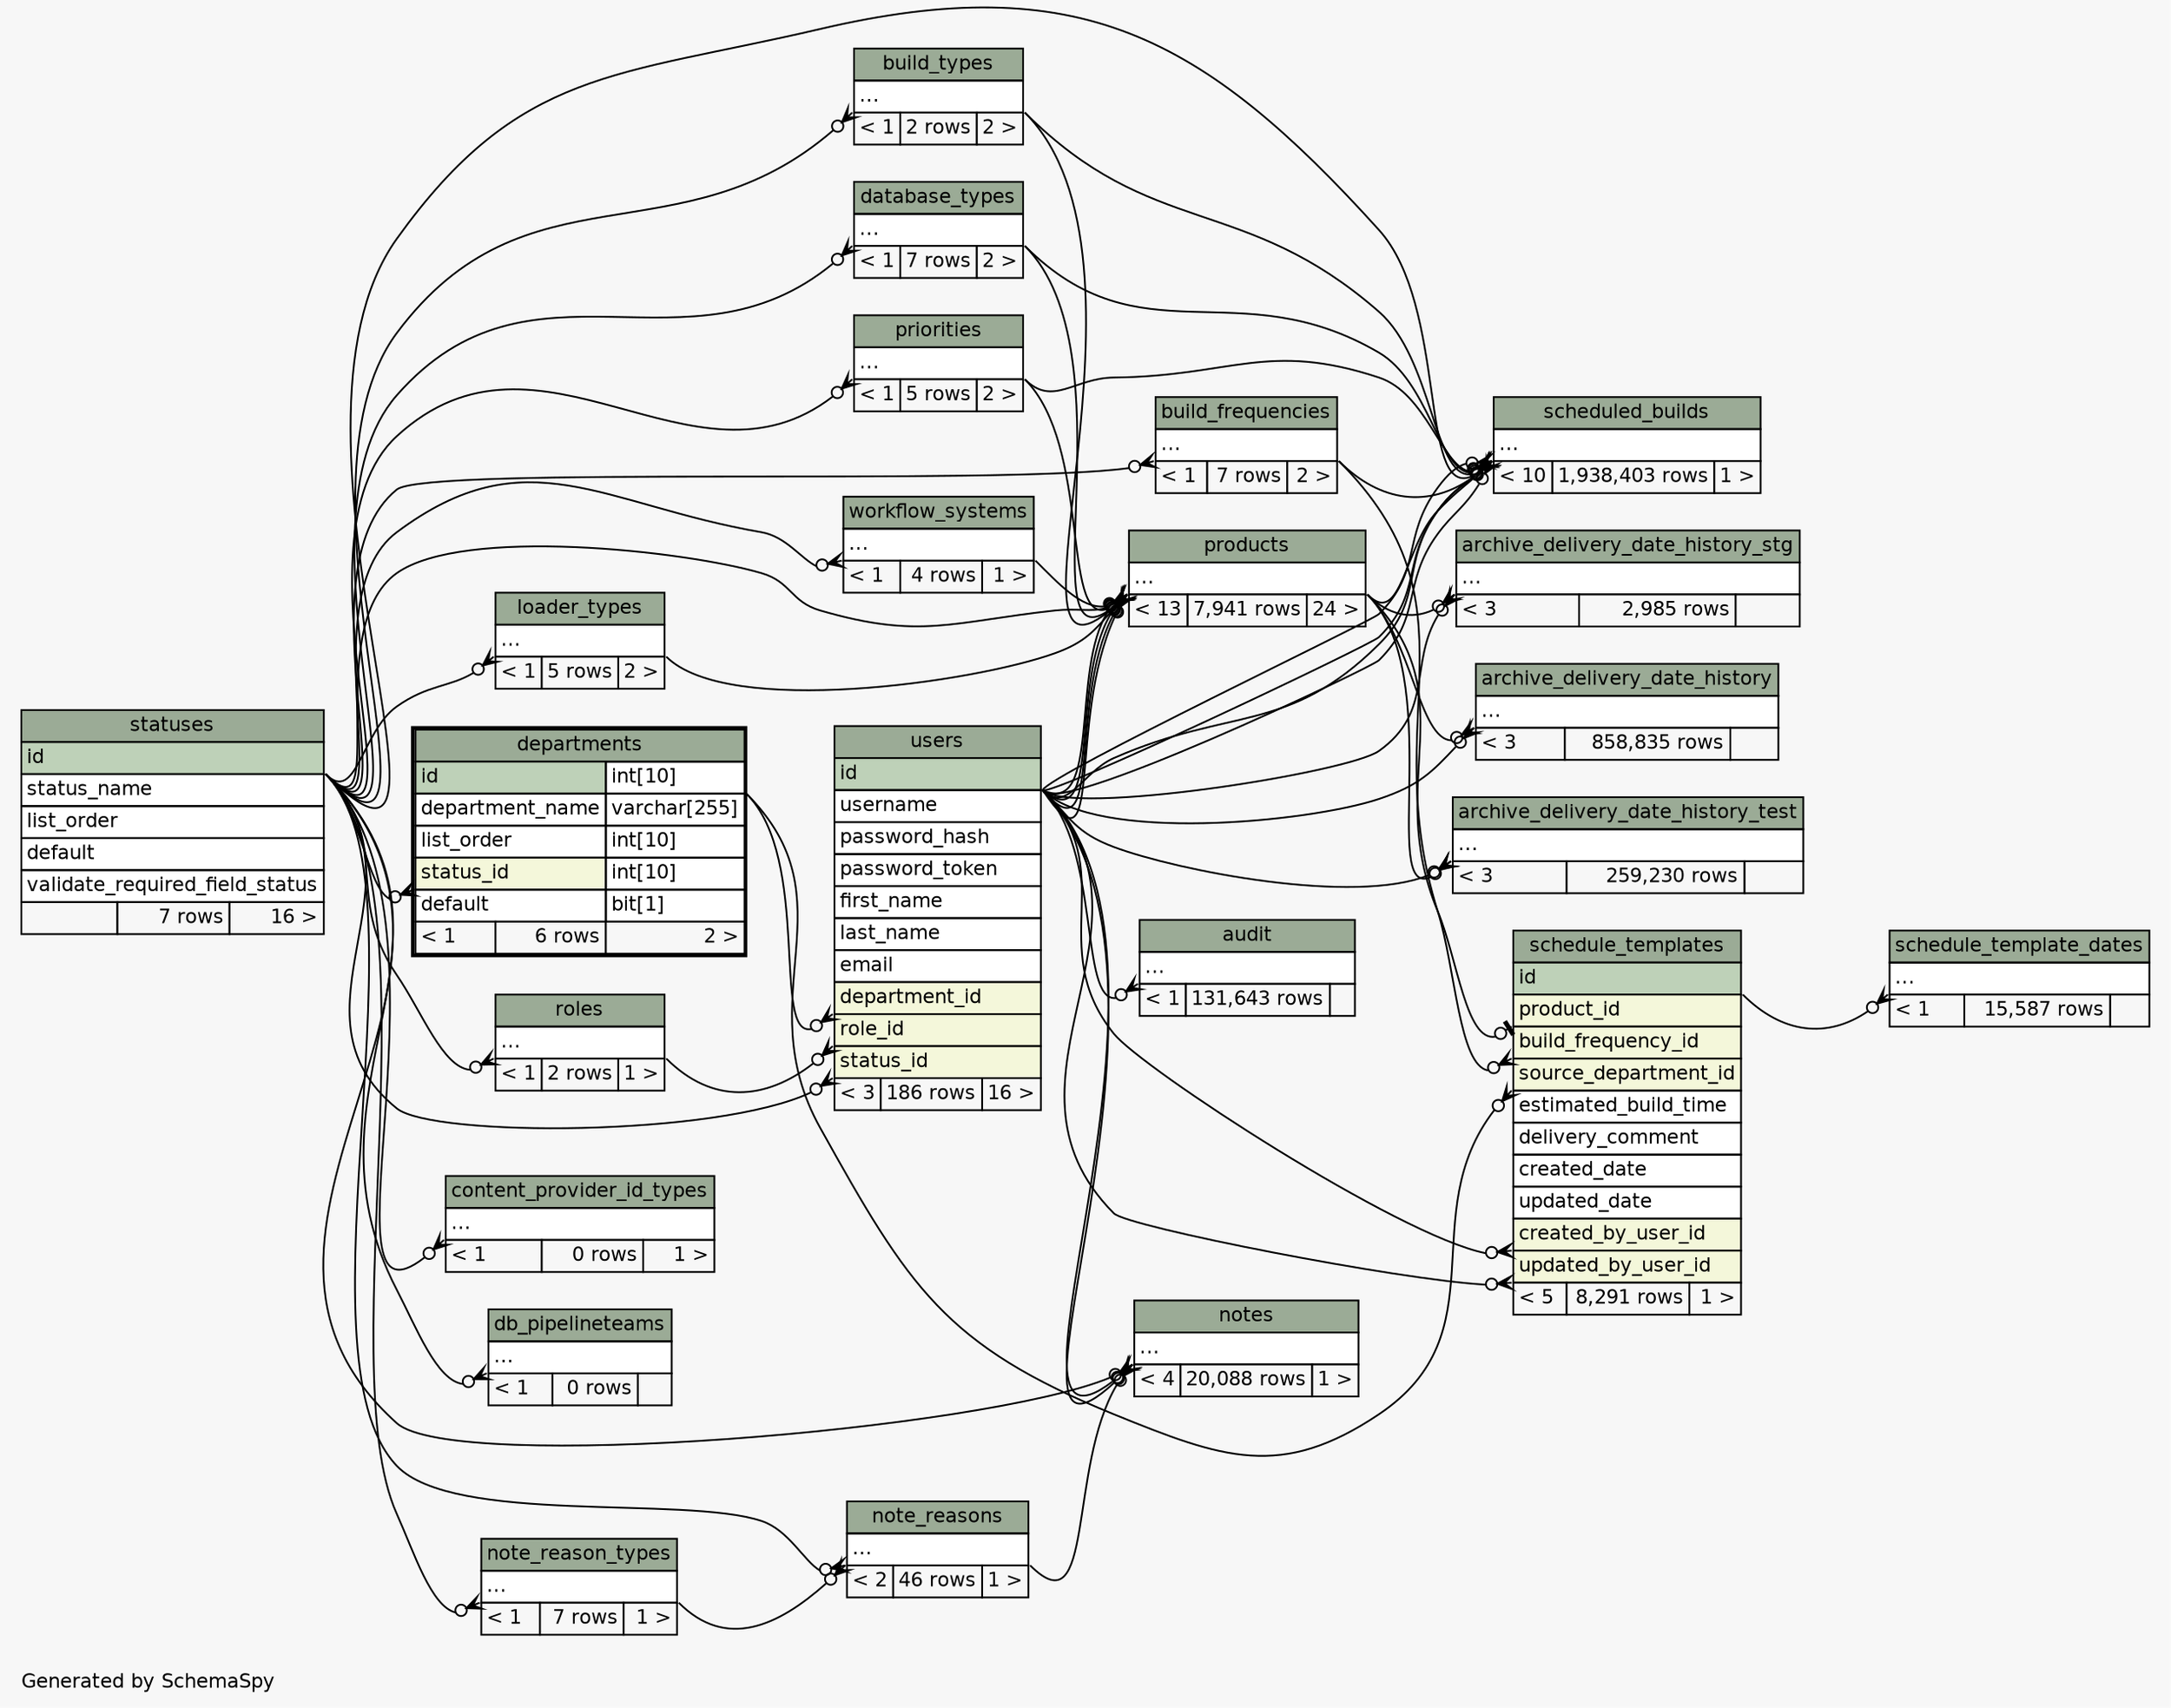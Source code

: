 // dot 2.2.1 on Windows 10 10.0
// SchemaSpy rev 590
digraph "twoDegreesRelationshipsDiagram" {
  graph [
    rankdir="RL"
    bgcolor="#f7f7f7"
    label="\nGenerated by SchemaSpy"
    labeljust="l"
    nodesep="0.18"
    ranksep="0.46"
    fontname="Helvetica"
    fontsize="11"
  ];
  node [
    fontname="Helvetica"
    fontsize="11"
    shape="plaintext"
  ];
  edge [
    arrowsize="0.8"
  ];
  "archive_delivery_date_history":"elipses":sw -> "users":"id":se [arrowhead=none dir=back arrowtail=crowodot];
  "archive_delivery_date_history":"elipses":sw -> "products":"elipses":se [arrowhead=none dir=back arrowtail=crowodot];
  "archive_delivery_date_history_stg":"elipses":sw -> "users":"id":se [arrowhead=none dir=back arrowtail=crowodot];
  "archive_delivery_date_history_stg":"elipses":sw -> "products":"elipses":se [arrowhead=none dir=back arrowtail=crowodot];
  "archive_delivery_date_history_test":"elipses":sw -> "users":"id":se [arrowhead=none dir=back arrowtail=crowodot];
  "archive_delivery_date_history_test":"elipses":sw -> "products":"elipses":se [arrowhead=none dir=back arrowtail=crowodot];
  "audit":"elipses":sw -> "users":"id":se [arrowhead=none dir=back arrowtail=crowodot];
  "build_frequencies":"elipses":sw -> "statuses":"id":se [arrowhead=none dir=back arrowtail=crowodot];
  "build_types":"elipses":sw -> "statuses":"id":se [arrowhead=none dir=back arrowtail=crowodot];
  "content_provider_id_types":"elipses":sw -> "statuses":"id":se [arrowhead=none dir=back arrowtail=crowodot];
  "database_types":"elipses":sw -> "statuses":"id":se [arrowhead=none dir=back arrowtail=crowodot];
  "db_pipelineteams":"elipses":sw -> "statuses":"id":se [arrowhead=none dir=back arrowtail=crowodot];
  "departments":"status_id":sw -> "statuses":"id":se [arrowhead=none dir=back arrowtail=crowodot];
  "loader_types":"elipses":sw -> "statuses":"id":se [arrowhead=none dir=back arrowtail=crowodot];
  "note_reason_types":"elipses":sw -> "statuses":"id":se [arrowhead=none dir=back arrowtail=crowodot];
  "note_reasons":"elipses":sw -> "note_reason_types":"elipses":se [arrowhead=none dir=back arrowtail=crowodot];
  "note_reasons":"elipses":sw -> "statuses":"id":se [arrowhead=none dir=back arrowtail=crowodot];
  "notes":"elipses":sw -> "users":"id":se [arrowhead=none dir=back arrowtail=crowodot];
  "notes":"elipses":sw -> "note_reasons":"elipses":se [arrowhead=none dir=back arrowtail=crowodot];
  "notes":"elipses":sw -> "statuses":"id":se [arrowhead=none dir=back arrowtail=crowodot];
  "notes":"elipses":sw -> "users":"id":se [arrowhead=none dir=back arrowtail=crowodot];
  "priorities":"elipses":sw -> "statuses":"id":se [arrowhead=none dir=back arrowtail=crowodot];
  "products":"elipses":sw -> "build_types":"elipses":se [arrowhead=none dir=back arrowtail=crowodot];
  "products":"elipses":sw -> "users":"id":se [arrowhead=none dir=back arrowtail=crowodot];
  "products":"elipses":sw -> "database_types":"elipses":se [arrowhead=none dir=back arrowtail=crowodot];
  "products":"elipses":sw -> "users":"id":se [arrowhead=none dir=back arrowtail=crowodot];
  "products":"elipses":sw -> "loader_types":"elipses":se [arrowhead=none dir=back arrowtail=crowodot];
  "products":"elipses":sw -> "users":"id":se [arrowhead=none dir=back arrowtail=crowodot];
  "products":"elipses":sw -> "priorities":"elipses":se [arrowhead=none dir=back arrowtail=crowodot];
  "products":"elipses":sw -> "statuses":"id":se [arrowhead=none dir=back arrowtail=crowodot];
  "products":"elipses":sw -> "users":"id":se [arrowhead=none dir=back arrowtail=crowodot];
  "products":"elipses":sw -> "workflow_systems":"elipses":se [arrowhead=none dir=back arrowtail=crowodot];
  "roles":"elipses":sw -> "statuses":"id":se [arrowhead=none dir=back arrowtail=crowodot];
  "schedule_template_dates":"elipses":sw -> "schedule_templates":"id":se [arrowhead=none dir=back arrowtail=crowodot];
  "schedule_templates":"build_frequency_id":sw -> "build_frequencies":"elipses":se [arrowhead=none dir=back arrowtail=crowodot];
  "schedule_templates":"created_by_user_id":sw -> "users":"id":se [arrowhead=none dir=back arrowtail=crowodot];
  "schedule_templates":"product_id":sw -> "products":"elipses":se [arrowhead=none dir=back arrowtail=teeodot];
  "schedule_templates":"source_department_id":sw -> "departments":"id.type":se [arrowhead=none dir=back arrowtail=crowodot];
  "schedule_templates":"updated_by_user_id":sw -> "users":"id":se [arrowhead=none dir=back arrowtail=crowodot];
  "scheduled_builds":"elipses":sw -> "users":"id":se [arrowhead=none dir=back arrowtail=crowodot];
  "scheduled_builds":"elipses":sw -> "products":"elipses":se [arrowhead=none dir=back arrowtail=crowodot];
  "scheduled_builds":"elipses":sw -> "build_frequencies":"elipses":se [arrowhead=none dir=back arrowtail=crowodot];
  "scheduled_builds":"elipses":sw -> "build_types":"elipses":se [arrowhead=none dir=back arrowtail=crowodot];
  "scheduled_builds":"elipses":sw -> "database_types":"elipses":se [arrowhead=none dir=back arrowtail=crowodot];
  "scheduled_builds":"elipses":sw -> "users":"id":se [arrowhead=none dir=back arrowtail=crowodot];
  "scheduled_builds":"elipses":sw -> "users":"id":se [arrowhead=none dir=back arrowtail=crowodot];
  "scheduled_builds":"elipses":sw -> "priorities":"elipses":se [arrowhead=none dir=back arrowtail=crowodot];
  "scheduled_builds":"elipses":sw -> "statuses":"id":se [arrowhead=none dir=back arrowtail=crowodot];
  "scheduled_builds":"elipses":sw -> "users":"id":se [arrowhead=none dir=back arrowtail=crowodot];
  "users":"department_id":sw -> "departments":"id.type":se [arrowhead=none dir=back arrowtail=crowodot];
  "users":"role_id":sw -> "roles":"elipses":se [arrowhead=none dir=back arrowtail=crowodot];
  "users":"status_id":sw -> "statuses":"id":se [arrowhead=none dir=back arrowtail=crowodot];
  "workflow_systems":"elipses":sw -> "statuses":"id":se [arrowhead=none dir=back arrowtail=crowodot];
  "archive_delivery_date_history" [
    label=<
    <TABLE BORDER="0" CELLBORDER="1" CELLSPACING="0" BGCOLOR="#ffffff">
      <TR><TD COLSPAN="3" BGCOLOR="#9bab96" ALIGN="CENTER">archive_delivery_date_history</TD></TR>
      <TR><TD PORT="elipses" COLSPAN="3" ALIGN="LEFT">...</TD></TR>
      <TR><TD ALIGN="LEFT" BGCOLOR="#f7f7f7">&lt; 3</TD><TD ALIGN="RIGHT" BGCOLOR="#f7f7f7">858,835 rows</TD><TD ALIGN="RIGHT" BGCOLOR="#f7f7f7">  </TD></TR>
    </TABLE>>
    URL="archive_delivery_date_history.html"
    tooltip="archive_delivery_date_history"
  ];
  "archive_delivery_date_history_stg" [
    label=<
    <TABLE BORDER="0" CELLBORDER="1" CELLSPACING="0" BGCOLOR="#ffffff">
      <TR><TD COLSPAN="3" BGCOLOR="#9bab96" ALIGN="CENTER">archive_delivery_date_history_stg</TD></TR>
      <TR><TD PORT="elipses" COLSPAN="3" ALIGN="LEFT">...</TD></TR>
      <TR><TD ALIGN="LEFT" BGCOLOR="#f7f7f7">&lt; 3</TD><TD ALIGN="RIGHT" BGCOLOR="#f7f7f7">2,985 rows</TD><TD ALIGN="RIGHT" BGCOLOR="#f7f7f7">  </TD></TR>
    </TABLE>>
    URL="archive_delivery_date_history_stg.html"
    tooltip="archive_delivery_date_history_stg"
  ];
  "archive_delivery_date_history_test" [
    label=<
    <TABLE BORDER="0" CELLBORDER="1" CELLSPACING="0" BGCOLOR="#ffffff">
      <TR><TD COLSPAN="3" BGCOLOR="#9bab96" ALIGN="CENTER">archive_delivery_date_history_test</TD></TR>
      <TR><TD PORT="elipses" COLSPAN="3" ALIGN="LEFT">...</TD></TR>
      <TR><TD ALIGN="LEFT" BGCOLOR="#f7f7f7">&lt; 3</TD><TD ALIGN="RIGHT" BGCOLOR="#f7f7f7">259,230 rows</TD><TD ALIGN="RIGHT" BGCOLOR="#f7f7f7">  </TD></TR>
    </TABLE>>
    URL="archive_delivery_date_history_test.html"
    tooltip="archive_delivery_date_history_test"
  ];
  "audit" [
    label=<
    <TABLE BORDER="0" CELLBORDER="1" CELLSPACING="0" BGCOLOR="#ffffff">
      <TR><TD COLSPAN="3" BGCOLOR="#9bab96" ALIGN="CENTER">audit</TD></TR>
      <TR><TD PORT="elipses" COLSPAN="3" ALIGN="LEFT">...</TD></TR>
      <TR><TD ALIGN="LEFT" BGCOLOR="#f7f7f7">&lt; 1</TD><TD ALIGN="RIGHT" BGCOLOR="#f7f7f7">131,643 rows</TD><TD ALIGN="RIGHT" BGCOLOR="#f7f7f7">  </TD></TR>
    </TABLE>>
    URL="audit.html"
    tooltip="audit"
  ];
  "build_frequencies" [
    label=<
    <TABLE BORDER="0" CELLBORDER="1" CELLSPACING="0" BGCOLOR="#ffffff">
      <TR><TD COLSPAN="3" BGCOLOR="#9bab96" ALIGN="CENTER">build_frequencies</TD></TR>
      <TR><TD PORT="elipses" COLSPAN="3" ALIGN="LEFT">...</TD></TR>
      <TR><TD ALIGN="LEFT" BGCOLOR="#f7f7f7">&lt; 1</TD><TD ALIGN="RIGHT" BGCOLOR="#f7f7f7">7 rows</TD><TD ALIGN="RIGHT" BGCOLOR="#f7f7f7">2 &gt;</TD></TR>
    </TABLE>>
    URL="build_frequencies.html"
    tooltip="build_frequencies"
  ];
  "build_types" [
    label=<
    <TABLE BORDER="0" CELLBORDER="1" CELLSPACING="0" BGCOLOR="#ffffff">
      <TR><TD COLSPAN="3" BGCOLOR="#9bab96" ALIGN="CENTER">build_types</TD></TR>
      <TR><TD PORT="elipses" COLSPAN="3" ALIGN="LEFT">...</TD></TR>
      <TR><TD ALIGN="LEFT" BGCOLOR="#f7f7f7">&lt; 1</TD><TD ALIGN="RIGHT" BGCOLOR="#f7f7f7">2 rows</TD><TD ALIGN="RIGHT" BGCOLOR="#f7f7f7">2 &gt;</TD></TR>
    </TABLE>>
    URL="build_types.html"
    tooltip="build_types"
  ];
  "content_provider_id_types" [
    label=<
    <TABLE BORDER="0" CELLBORDER="1" CELLSPACING="0" BGCOLOR="#ffffff">
      <TR><TD COLSPAN="3" BGCOLOR="#9bab96" ALIGN="CENTER">content_provider_id_types</TD></TR>
      <TR><TD PORT="elipses" COLSPAN="3" ALIGN="LEFT">...</TD></TR>
      <TR><TD ALIGN="LEFT" BGCOLOR="#f7f7f7">&lt; 1</TD><TD ALIGN="RIGHT" BGCOLOR="#f7f7f7">0 rows</TD><TD ALIGN="RIGHT" BGCOLOR="#f7f7f7">1 &gt;</TD></TR>
    </TABLE>>
    URL="content_provider_id_types.html"
    tooltip="content_provider_id_types"
  ];
  "database_types" [
    label=<
    <TABLE BORDER="0" CELLBORDER="1" CELLSPACING="0" BGCOLOR="#ffffff">
      <TR><TD COLSPAN="3" BGCOLOR="#9bab96" ALIGN="CENTER">database_types</TD></TR>
      <TR><TD PORT="elipses" COLSPAN="3" ALIGN="LEFT">...</TD></TR>
      <TR><TD ALIGN="LEFT" BGCOLOR="#f7f7f7">&lt; 1</TD><TD ALIGN="RIGHT" BGCOLOR="#f7f7f7">7 rows</TD><TD ALIGN="RIGHT" BGCOLOR="#f7f7f7">2 &gt;</TD></TR>
    </TABLE>>
    URL="database_types.html"
    tooltip="database_types"
  ];
  "db_pipelineteams" [
    label=<
    <TABLE BORDER="0" CELLBORDER="1" CELLSPACING="0" BGCOLOR="#ffffff">
      <TR><TD COLSPAN="3" BGCOLOR="#9bab96" ALIGN="CENTER">db_pipelineteams</TD></TR>
      <TR><TD PORT="elipses" COLSPAN="3" ALIGN="LEFT">...</TD></TR>
      <TR><TD ALIGN="LEFT" BGCOLOR="#f7f7f7">&lt; 1</TD><TD ALIGN="RIGHT" BGCOLOR="#f7f7f7">0 rows</TD><TD ALIGN="RIGHT" BGCOLOR="#f7f7f7">  </TD></TR>
    </TABLE>>
    URL="db_pipelineteams.html"
    tooltip="db_pipelineteams"
  ];
  "departments" [
    label=<
    <TABLE BORDER="2" CELLBORDER="1" CELLSPACING="0" BGCOLOR="#ffffff">
      <TR><TD COLSPAN="3" BGCOLOR="#9bab96" ALIGN="CENTER">departments</TD></TR>
      <TR><TD PORT="id" COLSPAN="2" BGCOLOR="#bed1b8" ALIGN="LEFT">id</TD><TD PORT="id.type" ALIGN="LEFT">int[10]</TD></TR>
      <TR><TD PORT="department_name" COLSPAN="2" ALIGN="LEFT">department_name</TD><TD PORT="department_name.type" ALIGN="LEFT">varchar[255]</TD></TR>
      <TR><TD PORT="list_order" COLSPAN="2" ALIGN="LEFT">list_order</TD><TD PORT="list_order.type" ALIGN="LEFT">int[10]</TD></TR>
      <TR><TD PORT="status_id" COLSPAN="2" BGCOLOR="#f4f7da" ALIGN="LEFT">status_id</TD><TD PORT="status_id.type" ALIGN="LEFT">int[10]</TD></TR>
      <TR><TD PORT="default" COLSPAN="2" ALIGN="LEFT">default</TD><TD PORT="default.type" ALIGN="LEFT">bit[1]</TD></TR>
      <TR><TD ALIGN="LEFT" BGCOLOR="#f7f7f7">&lt; 1</TD><TD ALIGN="RIGHT" BGCOLOR="#f7f7f7">6 rows</TD><TD ALIGN="RIGHT" BGCOLOR="#f7f7f7">2 &gt;</TD></TR>
    </TABLE>>
    URL="departments.html"
    tooltip="departments"
  ];
  "loader_types" [
    label=<
    <TABLE BORDER="0" CELLBORDER="1" CELLSPACING="0" BGCOLOR="#ffffff">
      <TR><TD COLSPAN="3" BGCOLOR="#9bab96" ALIGN="CENTER">loader_types</TD></TR>
      <TR><TD PORT="elipses" COLSPAN="3" ALIGN="LEFT">...</TD></TR>
      <TR><TD ALIGN="LEFT" BGCOLOR="#f7f7f7">&lt; 1</TD><TD ALIGN="RIGHT" BGCOLOR="#f7f7f7">5 rows</TD><TD ALIGN="RIGHT" BGCOLOR="#f7f7f7">2 &gt;</TD></TR>
    </TABLE>>
    URL="loader_types.html"
    tooltip="loader_types"
  ];
  "note_reason_types" [
    label=<
    <TABLE BORDER="0" CELLBORDER="1" CELLSPACING="0" BGCOLOR="#ffffff">
      <TR><TD COLSPAN="3" BGCOLOR="#9bab96" ALIGN="CENTER">note_reason_types</TD></TR>
      <TR><TD PORT="elipses" COLSPAN="3" ALIGN="LEFT">...</TD></TR>
      <TR><TD ALIGN="LEFT" BGCOLOR="#f7f7f7">&lt; 1</TD><TD ALIGN="RIGHT" BGCOLOR="#f7f7f7">7 rows</TD><TD ALIGN="RIGHT" BGCOLOR="#f7f7f7">1 &gt;</TD></TR>
    </TABLE>>
    URL="note_reason_types.html"
    tooltip="note_reason_types"
  ];
  "note_reasons" [
    label=<
    <TABLE BORDER="0" CELLBORDER="1" CELLSPACING="0" BGCOLOR="#ffffff">
      <TR><TD COLSPAN="3" BGCOLOR="#9bab96" ALIGN="CENTER">note_reasons</TD></TR>
      <TR><TD PORT="elipses" COLSPAN="3" ALIGN="LEFT">...</TD></TR>
      <TR><TD ALIGN="LEFT" BGCOLOR="#f7f7f7">&lt; 2</TD><TD ALIGN="RIGHT" BGCOLOR="#f7f7f7">46 rows</TD><TD ALIGN="RIGHT" BGCOLOR="#f7f7f7">1 &gt;</TD></TR>
    </TABLE>>
    URL="note_reasons.html"
    tooltip="note_reasons"
  ];
  "notes" [
    label=<
    <TABLE BORDER="0" CELLBORDER="1" CELLSPACING="0" BGCOLOR="#ffffff">
      <TR><TD COLSPAN="3" BGCOLOR="#9bab96" ALIGN="CENTER">notes</TD></TR>
      <TR><TD PORT="elipses" COLSPAN="3" ALIGN="LEFT">...</TD></TR>
      <TR><TD ALIGN="LEFT" BGCOLOR="#f7f7f7">&lt; 4</TD><TD ALIGN="RIGHT" BGCOLOR="#f7f7f7">20,088 rows</TD><TD ALIGN="RIGHT" BGCOLOR="#f7f7f7">1 &gt;</TD></TR>
    </TABLE>>
    URL="notes.html"
    tooltip="notes"
  ];
  "priorities" [
    label=<
    <TABLE BORDER="0" CELLBORDER="1" CELLSPACING="0" BGCOLOR="#ffffff">
      <TR><TD COLSPAN="3" BGCOLOR="#9bab96" ALIGN="CENTER">priorities</TD></TR>
      <TR><TD PORT="elipses" COLSPAN="3" ALIGN="LEFT">...</TD></TR>
      <TR><TD ALIGN="LEFT" BGCOLOR="#f7f7f7">&lt; 1</TD><TD ALIGN="RIGHT" BGCOLOR="#f7f7f7">5 rows</TD><TD ALIGN="RIGHT" BGCOLOR="#f7f7f7">2 &gt;</TD></TR>
    </TABLE>>
    URL="priorities.html"
    tooltip="priorities"
  ];
  "products" [
    label=<
    <TABLE BORDER="0" CELLBORDER="1" CELLSPACING="0" BGCOLOR="#ffffff">
      <TR><TD COLSPAN="3" BGCOLOR="#9bab96" ALIGN="CENTER">products</TD></TR>
      <TR><TD PORT="elipses" COLSPAN="3" ALIGN="LEFT">...</TD></TR>
      <TR><TD ALIGN="LEFT" BGCOLOR="#f7f7f7">&lt; 13</TD><TD ALIGN="RIGHT" BGCOLOR="#f7f7f7">7,941 rows</TD><TD ALIGN="RIGHT" BGCOLOR="#f7f7f7">24 &gt;</TD></TR>
    </TABLE>>
    URL="products.html"
    tooltip="products"
  ];
  "roles" [
    label=<
    <TABLE BORDER="0" CELLBORDER="1" CELLSPACING="0" BGCOLOR="#ffffff">
      <TR><TD COLSPAN="3" BGCOLOR="#9bab96" ALIGN="CENTER">roles</TD></TR>
      <TR><TD PORT="elipses" COLSPAN="3" ALIGN="LEFT">...</TD></TR>
      <TR><TD ALIGN="LEFT" BGCOLOR="#f7f7f7">&lt; 1</TD><TD ALIGN="RIGHT" BGCOLOR="#f7f7f7">2 rows</TD><TD ALIGN="RIGHT" BGCOLOR="#f7f7f7">1 &gt;</TD></TR>
    </TABLE>>
    URL="roles.html"
    tooltip="roles"
  ];
  "schedule_template_dates" [
    label=<
    <TABLE BORDER="0" CELLBORDER="1" CELLSPACING="0" BGCOLOR="#ffffff">
      <TR><TD COLSPAN="3" BGCOLOR="#9bab96" ALIGN="CENTER">schedule_template_dates</TD></TR>
      <TR><TD PORT="elipses" COLSPAN="3" ALIGN="LEFT">...</TD></TR>
      <TR><TD ALIGN="LEFT" BGCOLOR="#f7f7f7">&lt; 1</TD><TD ALIGN="RIGHT" BGCOLOR="#f7f7f7">15,587 rows</TD><TD ALIGN="RIGHT" BGCOLOR="#f7f7f7">  </TD></TR>
    </TABLE>>
    URL="schedule_template_dates.html"
    tooltip="schedule_template_dates"
  ];
  "schedule_templates" [
    label=<
    <TABLE BORDER="0" CELLBORDER="1" CELLSPACING="0" BGCOLOR="#ffffff">
      <TR><TD COLSPAN="3" BGCOLOR="#9bab96" ALIGN="CENTER">schedule_templates</TD></TR>
      <TR><TD PORT="id" COLSPAN="3" BGCOLOR="#bed1b8" ALIGN="LEFT">id</TD></TR>
      <TR><TD PORT="product_id" COLSPAN="3" BGCOLOR="#f4f7da" ALIGN="LEFT">product_id</TD></TR>
      <TR><TD PORT="build_frequency_id" COLSPAN="3" BGCOLOR="#f4f7da" ALIGN="LEFT">build_frequency_id</TD></TR>
      <TR><TD PORT="source_department_id" COLSPAN="3" BGCOLOR="#f4f7da" ALIGN="LEFT">source_department_id</TD></TR>
      <TR><TD PORT="estimated_build_time" COLSPAN="3" ALIGN="LEFT">estimated_build_time</TD></TR>
      <TR><TD PORT="delivery_comment" COLSPAN="3" ALIGN="LEFT">delivery_comment</TD></TR>
      <TR><TD PORT="created_date" COLSPAN="3" ALIGN="LEFT">created_date</TD></TR>
      <TR><TD PORT="updated_date" COLSPAN="3" ALIGN="LEFT">updated_date</TD></TR>
      <TR><TD PORT="created_by_user_id" COLSPAN="3" BGCOLOR="#f4f7da" ALIGN="LEFT">created_by_user_id</TD></TR>
      <TR><TD PORT="updated_by_user_id" COLSPAN="3" BGCOLOR="#f4f7da" ALIGN="LEFT">updated_by_user_id</TD></TR>
      <TR><TD ALIGN="LEFT" BGCOLOR="#f7f7f7">&lt; 5</TD><TD ALIGN="RIGHT" BGCOLOR="#f7f7f7">8,291 rows</TD><TD ALIGN="RIGHT" BGCOLOR="#f7f7f7">1 &gt;</TD></TR>
    </TABLE>>
    URL="schedule_templates.html"
    tooltip="schedule_templates"
  ];
  "scheduled_builds" [
    label=<
    <TABLE BORDER="0" CELLBORDER="1" CELLSPACING="0" BGCOLOR="#ffffff">
      <TR><TD COLSPAN="3" BGCOLOR="#9bab96" ALIGN="CENTER">scheduled_builds</TD></TR>
      <TR><TD PORT="elipses" COLSPAN="3" ALIGN="LEFT">...</TD></TR>
      <TR><TD ALIGN="LEFT" BGCOLOR="#f7f7f7">&lt; 10</TD><TD ALIGN="RIGHT" BGCOLOR="#f7f7f7">1,938,403 rows</TD><TD ALIGN="RIGHT" BGCOLOR="#f7f7f7">1 &gt;</TD></TR>
    </TABLE>>
    URL="scheduled_builds.html"
    tooltip="scheduled_builds"
  ];
  "statuses" [
    label=<
    <TABLE BORDER="0" CELLBORDER="1" CELLSPACING="0" BGCOLOR="#ffffff">
      <TR><TD COLSPAN="3" BGCOLOR="#9bab96" ALIGN="CENTER">statuses</TD></TR>
      <TR><TD PORT="id" COLSPAN="3" BGCOLOR="#bed1b8" ALIGN="LEFT">id</TD></TR>
      <TR><TD PORT="status_name" COLSPAN="3" ALIGN="LEFT">status_name</TD></TR>
      <TR><TD PORT="list_order" COLSPAN="3" ALIGN="LEFT">list_order</TD></TR>
      <TR><TD PORT="default" COLSPAN="3" ALIGN="LEFT">default</TD></TR>
      <TR><TD PORT="validate_required_field_status" COLSPAN="3" ALIGN="LEFT">validate_required_field_status</TD></TR>
      <TR><TD ALIGN="LEFT" BGCOLOR="#f7f7f7">  </TD><TD ALIGN="RIGHT" BGCOLOR="#f7f7f7">7 rows</TD><TD ALIGN="RIGHT" BGCOLOR="#f7f7f7">16 &gt;</TD></TR>
    </TABLE>>
    URL="statuses.html"
    tooltip="statuses"
  ];
  "users" [
    label=<
    <TABLE BORDER="0" CELLBORDER="1" CELLSPACING="0" BGCOLOR="#ffffff">
      <TR><TD COLSPAN="3" BGCOLOR="#9bab96" ALIGN="CENTER">users</TD></TR>
      <TR><TD PORT="id" COLSPAN="3" BGCOLOR="#bed1b8" ALIGN="LEFT">id</TD></TR>
      <TR><TD PORT="username" COLSPAN="3" ALIGN="LEFT">username</TD></TR>
      <TR><TD PORT="password_hash" COLSPAN="3" ALIGN="LEFT">password_hash</TD></TR>
      <TR><TD PORT="password_token" COLSPAN="3" ALIGN="LEFT">password_token</TD></TR>
      <TR><TD PORT="first_name" COLSPAN="3" ALIGN="LEFT">first_name</TD></TR>
      <TR><TD PORT="last_name" COLSPAN="3" ALIGN="LEFT">last_name</TD></TR>
      <TR><TD PORT="email" COLSPAN="3" ALIGN="LEFT">email</TD></TR>
      <TR><TD PORT="department_id" COLSPAN="3" BGCOLOR="#f4f7da" ALIGN="LEFT">department_id</TD></TR>
      <TR><TD PORT="role_id" COLSPAN="3" BGCOLOR="#f4f7da" ALIGN="LEFT">role_id</TD></TR>
      <TR><TD PORT="status_id" COLSPAN="3" BGCOLOR="#f4f7da" ALIGN="LEFT">status_id</TD></TR>
      <TR><TD ALIGN="LEFT" BGCOLOR="#f7f7f7">&lt; 3</TD><TD ALIGN="RIGHT" BGCOLOR="#f7f7f7">186 rows</TD><TD ALIGN="RIGHT" BGCOLOR="#f7f7f7">16 &gt;</TD></TR>
    </TABLE>>
    URL="users.html"
    tooltip="users"
  ];
  "workflow_systems" [
    label=<
    <TABLE BORDER="0" CELLBORDER="1" CELLSPACING="0" BGCOLOR="#ffffff">
      <TR><TD COLSPAN="3" BGCOLOR="#9bab96" ALIGN="CENTER">workflow_systems</TD></TR>
      <TR><TD PORT="elipses" COLSPAN="3" ALIGN="LEFT">...</TD></TR>
      <TR><TD ALIGN="LEFT" BGCOLOR="#f7f7f7">&lt; 1</TD><TD ALIGN="RIGHT" BGCOLOR="#f7f7f7">4 rows</TD><TD ALIGN="RIGHT" BGCOLOR="#f7f7f7">1 &gt;</TD></TR>
    </TABLE>>
    URL="workflow_systems.html"
    tooltip="workflow_systems"
  ];
}
